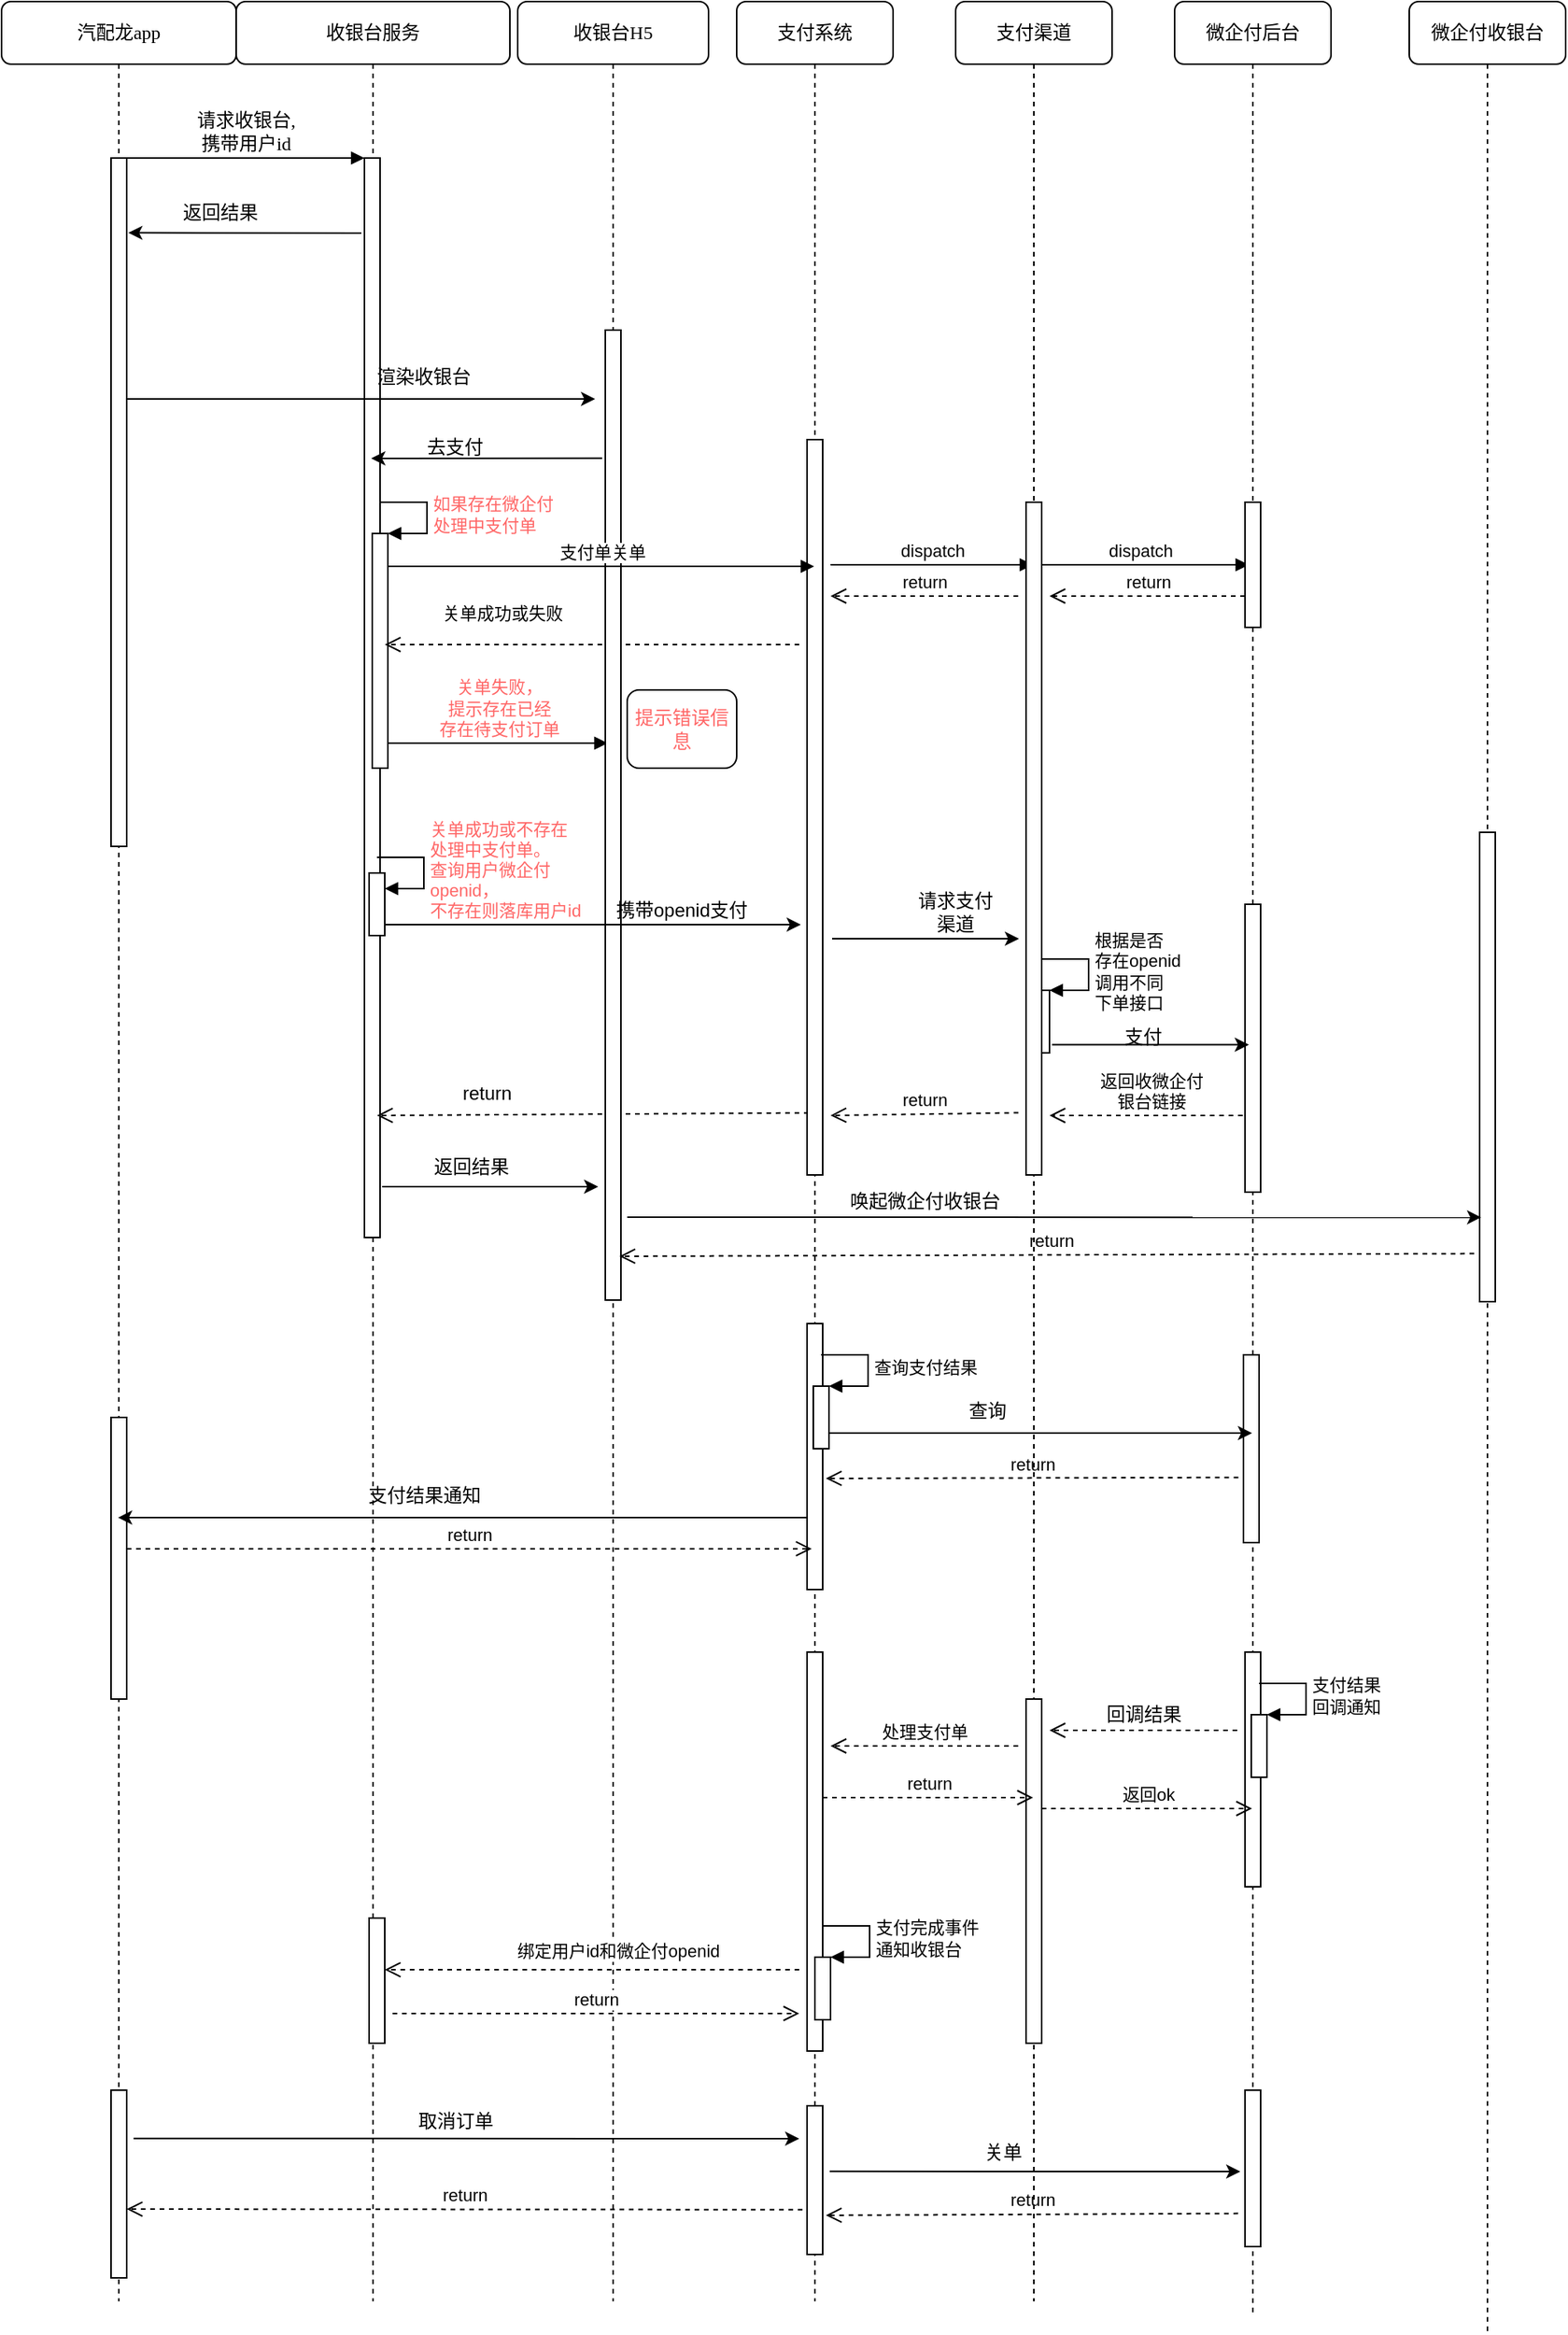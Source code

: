 <mxfile version="20.5.1" type="github">
  <diagram name="Page-1" id="13e1069c-82ec-6db2-03f1-153e76fe0fe0">
    <mxGraphModel dx="1159" dy="542" grid="1" gridSize="10" guides="1" tooltips="1" connect="1" arrows="1" fold="1" page="1" pageScale="1" pageWidth="1100" pageHeight="850" background="none" math="0" shadow="0">
      <root>
        <mxCell id="0" />
        <mxCell id="1" parent="0" />
        <mxCell id="7baba1c4bc27f4b0-2" value="收银台服务" style="shape=umlLifeline;perimeter=lifelinePerimeter;whiteSpace=wrap;html=1;container=1;collapsible=0;recursiveResize=0;outlineConnect=0;rounded=1;shadow=0;comic=0;labelBackgroundColor=none;strokeWidth=1;fontFamily=Verdana;fontSize=12;align=center;" parent="1" vertex="1">
          <mxGeometry x="220" y="80" width="175" height="1470" as="geometry" />
        </mxCell>
        <mxCell id="7baba1c4bc27f4b0-10" value="" style="html=1;points=[];perimeter=orthogonalPerimeter;rounded=0;shadow=0;comic=0;labelBackgroundColor=none;strokeWidth=1;fontFamily=Verdana;fontSize=12;align=center;" parent="7baba1c4bc27f4b0-2" vertex="1">
          <mxGeometry x="82" y="100" width="10" height="690" as="geometry" />
        </mxCell>
        <mxCell id="xyKEQfK3_lfIhWD5vXNs-5" value="渲染收银台" style="text;html=1;strokeColor=none;fillColor=none;align=center;verticalAlign=middle;whiteSpace=wrap;rounded=0;" parent="7baba1c4bc27f4b0-2" vertex="1">
          <mxGeometry x="70" y="225" width="100" height="30" as="geometry" />
        </mxCell>
        <mxCell id="xyKEQfK3_lfIhWD5vXNs-7" value="去支付" style="text;html=1;strokeColor=none;fillColor=none;align=center;verticalAlign=middle;whiteSpace=wrap;rounded=0;" parent="7baba1c4bc27f4b0-2" vertex="1">
          <mxGeometry x="110" y="270" width="60" height="30" as="geometry" />
        </mxCell>
        <mxCell id="xyKEQfK3_lfIhWD5vXNs-12" value="" style="html=1;points=[];perimeter=orthogonalPerimeter;" parent="7baba1c4bc27f4b0-2" vertex="1">
          <mxGeometry x="85" y="557" width="10" height="40" as="geometry" />
        </mxCell>
        <mxCell id="xyKEQfK3_lfIhWD5vXNs-13" value="&lt;font color=&quot;#ff6666&quot;&gt;关单成功或不存在&lt;br&gt;处理中支付单。&lt;br&gt;查询用户微企付&lt;br&gt;openid，&lt;br&gt;不存在则落库用户id&lt;/font&gt;" style="edgeStyle=orthogonalEdgeStyle;html=1;align=left;spacingLeft=2;endArrow=block;rounded=0;entryX=1;entryY=0;" parent="7baba1c4bc27f4b0-2" edge="1">
          <mxGeometry relative="1" as="geometry">
            <mxPoint x="90" y="547" as="sourcePoint" />
            <Array as="points">
              <mxPoint x="120" y="547" />
            </Array>
            <mxPoint x="95" y="567" as="targetPoint" />
          </mxGeometry>
        </mxCell>
        <mxCell id="xyKEQfK3_lfIhWD5vXNs-24" value="" style="html=1;verticalAlign=bottom;endArrow=open;dashed=1;endSize=8;rounded=0;exitX=0.1;exitY=0.744;exitDx=0;exitDy=0;exitPerimeter=0;" parent="7baba1c4bc27f4b0-2" edge="1">
          <mxGeometry relative="1" as="geometry">
            <mxPoint x="366" y="710.32" as="sourcePoint" />
            <mxPoint x="90" y="712" as="targetPoint" />
          </mxGeometry>
        </mxCell>
        <mxCell id="IwaLHwL77LZaqG5Fma9a-1" value="" style="html=1;points=[];perimeter=orthogonalPerimeter;fontColor=#FF6666;" parent="7baba1c4bc27f4b0-2" vertex="1">
          <mxGeometry x="85" y="1225" width="10" height="80" as="geometry" />
        </mxCell>
        <mxCell id="4LSfCPXXrn_912--uWGv-1" value="" style="html=1;points=[];perimeter=orthogonalPerimeter;" parent="7baba1c4bc27f4b0-2" vertex="1">
          <mxGeometry x="87" y="340" width="10" height="150" as="geometry" />
        </mxCell>
        <mxCell id="4LSfCPXXrn_912--uWGv-2" value="&lt;font color=&quot;#ff6666&quot;&gt;如果存在微企付&lt;br&gt;处理中支付单&lt;/font&gt;" style="edgeStyle=orthogonalEdgeStyle;html=1;align=left;spacingLeft=2;endArrow=block;rounded=0;entryX=1;entryY=0;" parent="7baba1c4bc27f4b0-2" target="4LSfCPXXrn_912--uWGv-1" edge="1">
          <mxGeometry relative="1" as="geometry">
            <mxPoint x="92" y="320" as="sourcePoint" />
            <Array as="points">
              <mxPoint x="122" y="320" />
            </Array>
          </mxGeometry>
        </mxCell>
        <mxCell id="4LSfCPXXrn_912--uWGv-9" value="关单成功或失败" style="html=1;verticalAlign=bottom;endArrow=open;dashed=1;endSize=8;rounded=0;" parent="7baba1c4bc27f4b0-2" edge="1">
          <mxGeometry x="0.434" y="-11" relative="1" as="geometry">
            <mxPoint x="360" y="411" as="sourcePoint" />
            <mxPoint x="95" y="411" as="targetPoint" />
            <mxPoint as="offset" />
          </mxGeometry>
        </mxCell>
        <mxCell id="4LSfCPXXrn_912--uWGv-10" value="&lt;font color=&quot;#ff6666&quot;&gt;关单失败，&lt;br&gt;提示存在已经&lt;br&gt;存在待支付订单&lt;/font&gt;" style="html=1;verticalAlign=bottom;endArrow=block;rounded=0;" parent="7baba1c4bc27f4b0-2" edge="1">
          <mxGeometry width="80" relative="1" as="geometry">
            <mxPoint x="97" y="474" as="sourcePoint" />
            <mxPoint x="237.5" y="474" as="targetPoint" />
          </mxGeometry>
        </mxCell>
        <mxCell id="7baba1c4bc27f4b0-3" value="收银台H5" style="shape=umlLifeline;perimeter=lifelinePerimeter;whiteSpace=wrap;html=1;container=1;collapsible=0;recursiveResize=0;outlineConnect=0;rounded=1;shadow=0;comic=0;labelBackgroundColor=none;strokeWidth=1;fontFamily=Verdana;fontSize=12;align=center;" parent="1" vertex="1">
          <mxGeometry x="400" y="80" width="122" height="1470" as="geometry" />
        </mxCell>
        <mxCell id="7baba1c4bc27f4b0-13" value="" style="html=1;points=[];perimeter=orthogonalPerimeter;rounded=0;shadow=0;comic=0;labelBackgroundColor=none;strokeWidth=1;fontFamily=Verdana;fontSize=12;align=center;" parent="7baba1c4bc27f4b0-3" vertex="1">
          <mxGeometry x="56" y="210" width="10" height="620" as="geometry" />
        </mxCell>
        <mxCell id="xyKEQfK3_lfIhWD5vXNs-34" value="&lt;font color=&quot;#000000&quot;&gt;return&lt;/font&gt;" style="html=1;verticalAlign=bottom;endArrow=open;dashed=1;endSize=8;rounded=0;fontColor=#FF6666;exitX=-0.247;exitY=0.949;exitDx=0;exitDy=0;exitPerimeter=0;" parent="7baba1c4bc27f4b0-3" edge="1">
          <mxGeometry relative="1" as="geometry">
            <mxPoint x="617.53" y="800.27" as="sourcePoint" />
            <mxPoint x="65" y="802" as="targetPoint" />
          </mxGeometry>
        </mxCell>
        <mxCell id="xyKEQfK3_lfIhWD5vXNs-63" value="" style="html=1;verticalAlign=bottom;endArrow=open;dashed=1;endSize=8;rounded=0;fontColor=#FF6666;entryX=1;entryY=0.363;entryDx=0;entryDy=0;entryPerimeter=0;" parent="7baba1c4bc27f4b0-3" edge="1">
          <mxGeometry relative="1" as="geometry">
            <mxPoint x="180" y="1258" as="sourcePoint" />
            <mxPoint x="-85" y="1258.04" as="targetPoint" />
          </mxGeometry>
        </mxCell>
        <mxCell id="GGXnZ2PZDXj9v8e5pTdY-3" value="绑定用户id和微企付openid" style="edgeLabel;html=1;align=center;verticalAlign=middle;resizable=0;points=[];" vertex="1" connectable="0" parent="xyKEQfK3_lfIhWD5vXNs-63">
          <mxGeometry x="-0.23" y="-1" relative="1" as="geometry">
            <mxPoint x="-14" y="-11" as="offset" />
          </mxGeometry>
        </mxCell>
        <mxCell id="7baba1c4bc27f4b0-4" value="支付系统" style="shape=umlLifeline;perimeter=lifelinePerimeter;whiteSpace=wrap;html=1;container=1;collapsible=0;recursiveResize=0;outlineConnect=0;rounded=1;shadow=0;comic=0;labelBackgroundColor=none;strokeWidth=1;fontFamily=Verdana;fontSize=12;align=center;" parent="1" vertex="1">
          <mxGeometry x="540" y="80" width="100" height="1470" as="geometry" />
        </mxCell>
        <mxCell id="xyKEQfK3_lfIhWD5vXNs-14" value="" style="endArrow=classic;html=1;rounded=0;" parent="7baba1c4bc27f4b0-4" edge="1">
          <mxGeometry width="50" height="50" relative="1" as="geometry">
            <mxPoint x="61" y="599" as="sourcePoint" />
            <mxPoint x="180.5" y="599" as="targetPoint" />
          </mxGeometry>
        </mxCell>
        <mxCell id="xyKEQfK3_lfIhWD5vXNs-23" value="return" style="html=1;verticalAlign=bottom;endArrow=open;dashed=1;endSize=8;rounded=0;exitX=-0.488;exitY=0.673;exitDx=0;exitDy=0;exitPerimeter=0;" parent="7baba1c4bc27f4b0-4" edge="1">
          <mxGeometry relative="1" as="geometry">
            <mxPoint x="180.12" y="710.25" as="sourcePoint" />
            <mxPoint x="60" y="712" as="targetPoint" />
          </mxGeometry>
        </mxCell>
        <mxCell id="xyKEQfK3_lfIhWD5vXNs-37" value="" style="html=1;points=[];perimeter=orthogonalPerimeter;fontColor=#000000;" parent="7baba1c4bc27f4b0-4" vertex="1">
          <mxGeometry x="45" y="845" width="10" height="170" as="geometry" />
        </mxCell>
        <mxCell id="xyKEQfK3_lfIhWD5vXNs-38" value="" style="html=1;points=[];perimeter=orthogonalPerimeter;fontColor=#000000;" parent="7baba1c4bc27f4b0-4" vertex="1">
          <mxGeometry x="49" y="885" width="10" height="40" as="geometry" />
        </mxCell>
        <mxCell id="xyKEQfK3_lfIhWD5vXNs-39" value="查询支付结果" style="edgeStyle=orthogonalEdgeStyle;html=1;align=left;spacingLeft=2;endArrow=block;rounded=0;entryX=1;entryY=0;fontColor=#000000;" parent="7baba1c4bc27f4b0-4" target="xyKEQfK3_lfIhWD5vXNs-38" edge="1">
          <mxGeometry relative="1" as="geometry">
            <mxPoint x="54" y="865" as="sourcePoint" />
            <Array as="points">
              <mxPoint x="84" y="865" />
            </Array>
          </mxGeometry>
        </mxCell>
        <mxCell id="xyKEQfK3_lfIhWD5vXNs-43" value="return" style="html=1;verticalAlign=bottom;endArrow=open;dashed=1;endSize=8;rounded=0;fontColor=#000000;exitX=-0.324;exitY=0.653;exitDx=0;exitDy=0;exitPerimeter=0;" parent="7baba1c4bc27f4b0-4" source="xyKEQfK3_lfIhWD5vXNs-40" edge="1">
          <mxGeometry relative="1" as="geometry">
            <mxPoint x="137" y="944" as="sourcePoint" />
            <mxPoint x="57" y="944" as="targetPoint" />
          </mxGeometry>
        </mxCell>
        <mxCell id="xyKEQfK3_lfIhWD5vXNs-53" value="" style="html=1;points=[];perimeter=orthogonalPerimeter;fontColor=#000000;" parent="7baba1c4bc27f4b0-4" vertex="1">
          <mxGeometry x="45" y="1055" width="10" height="255" as="geometry" />
        </mxCell>
        <mxCell id="xyKEQfK3_lfIhWD5vXNs-54" value="" style="html=1;verticalAlign=bottom;endArrow=open;dashed=1;endSize=8;rounded=0;fontColor=#000000;" parent="7baba1c4bc27f4b0-4" edge="1">
          <mxGeometry relative="1" as="geometry">
            <mxPoint x="320" y="1105" as="sourcePoint" />
            <mxPoint x="200" y="1105" as="targetPoint" />
          </mxGeometry>
        </mxCell>
        <mxCell id="xyKEQfK3_lfIhWD5vXNs-57" value="处理支付单" style="html=1;verticalAlign=bottom;endArrow=open;dashed=1;endSize=8;rounded=0;fontColor=#000000;" parent="7baba1c4bc27f4b0-4" edge="1">
          <mxGeometry relative="1" as="geometry">
            <mxPoint x="180" y="1115" as="sourcePoint" />
            <mxPoint x="60" y="1115" as="targetPoint" />
          </mxGeometry>
        </mxCell>
        <mxCell id="xyKEQfK3_lfIhWD5vXNs-68" value="" style="html=1;points=[];perimeter=orthogonalPerimeter;fontColor=#000000;" parent="7baba1c4bc27f4b0-4" vertex="1">
          <mxGeometry x="45" y="1345" width="10" height="95" as="geometry" />
        </mxCell>
        <mxCell id="xyKEQfK3_lfIhWD5vXNs-73" value="return" style="html=1;verticalAlign=bottom;endArrow=open;dashed=1;endSize=8;rounded=0;fontColor=#000000;exitX=-0.138;exitY=0.688;exitDx=0;exitDy=0;exitPerimeter=0;" parent="7baba1c4bc27f4b0-4" edge="1">
          <mxGeometry relative="1" as="geometry">
            <mxPoint x="320.62" y="1413.8" as="sourcePoint" />
            <mxPoint x="57" y="1415" as="targetPoint" />
          </mxGeometry>
        </mxCell>
        <mxCell id="4LSfCPXXrn_912--uWGv-4" value="dispatch" style="html=1;verticalAlign=bottom;endArrow=block;rounded=0;" parent="7baba1c4bc27f4b0-4" target="7baba1c4bc27f4b0-5" edge="1">
          <mxGeometry width="80" relative="1" as="geometry">
            <mxPoint x="60" y="360" as="sourcePoint" />
            <mxPoint x="140" y="360" as="targetPoint" />
          </mxGeometry>
        </mxCell>
        <mxCell id="4LSfCPXXrn_912--uWGv-8" value="return" style="html=1;verticalAlign=bottom;endArrow=open;dashed=1;endSize=8;rounded=0;" parent="7baba1c4bc27f4b0-4" edge="1">
          <mxGeometry relative="1" as="geometry">
            <mxPoint x="180" y="380" as="sourcePoint" />
            <mxPoint x="60" y="380" as="targetPoint" />
          </mxGeometry>
        </mxCell>
        <mxCell id="GGXnZ2PZDXj9v8e5pTdY-1" value="" style="html=1;points=[];perimeter=orthogonalPerimeter;" vertex="1" parent="7baba1c4bc27f4b0-4">
          <mxGeometry x="50" y="1250" width="10" height="40" as="geometry" />
        </mxCell>
        <mxCell id="GGXnZ2PZDXj9v8e5pTdY-2" value="支付完成事件&lt;br&gt;通知收银台" style="edgeStyle=orthogonalEdgeStyle;html=1;align=left;spacingLeft=2;endArrow=block;rounded=0;entryX=1;entryY=0;" edge="1" target="GGXnZ2PZDXj9v8e5pTdY-1" parent="7baba1c4bc27f4b0-4">
          <mxGeometry relative="1" as="geometry">
            <mxPoint x="55" y="1230" as="sourcePoint" />
            <Array as="points">
              <mxPoint x="85" y="1230" />
            </Array>
          </mxGeometry>
        </mxCell>
        <mxCell id="7baba1c4bc27f4b0-5" value="支付渠道" style="shape=umlLifeline;perimeter=lifelinePerimeter;whiteSpace=wrap;html=1;container=1;collapsible=0;recursiveResize=0;outlineConnect=0;rounded=1;shadow=0;comic=0;labelBackgroundColor=none;strokeWidth=1;fontFamily=Verdana;fontSize=12;align=center;" parent="1" vertex="1">
          <mxGeometry x="680" y="80" width="100" height="1470" as="geometry" />
        </mxCell>
        <mxCell id="xyKEQfK3_lfIhWD5vXNs-15" value="" style="html=1;points=[];perimeter=orthogonalPerimeter;" parent="7baba1c4bc27f4b0-5" vertex="1">
          <mxGeometry x="50" y="632" width="10" height="40" as="geometry" />
        </mxCell>
        <mxCell id="xyKEQfK3_lfIhWD5vXNs-16" value="根据是否&lt;br&gt;存在openid&lt;br&gt;调用不同&lt;br&gt;下单接口&lt;br&gt;" style="edgeStyle=orthogonalEdgeStyle;html=1;align=left;spacingLeft=2;endArrow=block;rounded=0;entryX=1;entryY=0;" parent="7baba1c4bc27f4b0-5" target="xyKEQfK3_lfIhWD5vXNs-15" edge="1">
          <mxGeometry relative="1" as="geometry">
            <mxPoint x="55" y="612" as="sourcePoint" />
            <Array as="points">
              <mxPoint x="85" y="612" />
            </Array>
          </mxGeometry>
        </mxCell>
        <mxCell id="xyKEQfK3_lfIhWD5vXNs-22" value="返回收微企付&lt;br&gt;银台链接" style="html=1;verticalAlign=bottom;endArrow=open;dashed=1;endSize=8;rounded=0;" parent="7baba1c4bc27f4b0-5" edge="1">
          <mxGeometry relative="1" as="geometry">
            <mxPoint x="189.5" y="712" as="sourcePoint" />
            <mxPoint x="60" y="712" as="targetPoint" />
          </mxGeometry>
        </mxCell>
        <mxCell id="xyKEQfK3_lfIhWD5vXNs-55" value="" style="html=1;points=[];perimeter=orthogonalPerimeter;fontColor=#000000;" parent="7baba1c4bc27f4b0-5" vertex="1">
          <mxGeometry x="45" y="1085" width="10" height="220" as="geometry" />
        </mxCell>
        <mxCell id="4LSfCPXXrn_912--uWGv-6" value="dispatch" style="html=1;verticalAlign=bottom;endArrow=block;rounded=0;" parent="7baba1c4bc27f4b0-5" edge="1">
          <mxGeometry width="80" relative="1" as="geometry">
            <mxPoint x="48" y="360" as="sourcePoint" />
            <mxPoint x="187.5" y="360" as="targetPoint" />
          </mxGeometry>
        </mxCell>
        <mxCell id="4LSfCPXXrn_912--uWGv-7" value="return" style="html=1;verticalAlign=bottom;endArrow=open;dashed=1;endSize=8;rounded=0;exitX=0;exitY=0.75;exitDx=0;exitDy=0;exitPerimeter=0;" parent="7baba1c4bc27f4b0-5" source="4LSfCPXXrn_912--uWGv-5" edge="1">
          <mxGeometry relative="1" as="geometry">
            <mxPoint x="140" y="380" as="sourcePoint" />
            <mxPoint x="60" y="380" as="targetPoint" />
          </mxGeometry>
        </mxCell>
        <mxCell id="7baba1c4bc27f4b0-6" value="微企付后台" style="shape=umlLifeline;perimeter=lifelinePerimeter;whiteSpace=wrap;html=1;container=1;collapsible=0;recursiveResize=0;outlineConnect=0;rounded=1;shadow=0;comic=0;labelBackgroundColor=none;strokeWidth=1;fontFamily=Verdana;fontSize=12;align=center;" parent="1" vertex="1">
          <mxGeometry x="820" y="80" width="100" height="1480" as="geometry" />
        </mxCell>
        <mxCell id="xyKEQfK3_lfIhWD5vXNs-17" value="" style="html=1;points=[];perimeter=orthogonalPerimeter;" parent="7baba1c4bc27f4b0-6" vertex="1">
          <mxGeometry x="45" y="577" width="10" height="184" as="geometry" />
        </mxCell>
        <mxCell id="xyKEQfK3_lfIhWD5vXNs-40" value="" style="html=1;points=[];perimeter=orthogonalPerimeter;fontColor=#000000;" parent="7baba1c4bc27f4b0-6" vertex="1">
          <mxGeometry x="44" y="865" width="10" height="120" as="geometry" />
        </mxCell>
        <mxCell id="xyKEQfK3_lfIhWD5vXNs-48" value="" style="html=1;points=[];perimeter=orthogonalPerimeter;fontColor=#000000;" parent="7baba1c4bc27f4b0-6" vertex="1">
          <mxGeometry x="45" y="1055" width="10" height="150" as="geometry" />
        </mxCell>
        <mxCell id="xyKEQfK3_lfIhWD5vXNs-51" value="" style="html=1;points=[];perimeter=orthogonalPerimeter;fontColor=#000000;" parent="7baba1c4bc27f4b0-6" vertex="1">
          <mxGeometry x="49" y="1095" width="10" height="40" as="geometry" />
        </mxCell>
        <mxCell id="xyKEQfK3_lfIhWD5vXNs-52" value="支付结果&lt;br&gt;回调通知" style="edgeStyle=orthogonalEdgeStyle;html=1;align=left;spacingLeft=2;endArrow=block;rounded=0;entryX=1;entryY=0;fontColor=#000000;" parent="7baba1c4bc27f4b0-6" target="xyKEQfK3_lfIhWD5vXNs-51" edge="1">
          <mxGeometry relative="1" as="geometry">
            <mxPoint x="54" y="1075" as="sourcePoint" />
            <Array as="points">
              <mxPoint x="84" y="1075" />
            </Array>
          </mxGeometry>
        </mxCell>
        <mxCell id="xyKEQfK3_lfIhWD5vXNs-65" value="" style="html=1;points=[];perimeter=orthogonalPerimeter;fontColor=#000000;" parent="7baba1c4bc27f4b0-6" vertex="1">
          <mxGeometry x="45" y="1335" width="10" height="100" as="geometry" />
        </mxCell>
        <mxCell id="4LSfCPXXrn_912--uWGv-5" value="" style="html=1;points=[];perimeter=orthogonalPerimeter;" parent="7baba1c4bc27f4b0-6" vertex="1">
          <mxGeometry x="45" y="320" width="10" height="80" as="geometry" />
        </mxCell>
        <mxCell id="7baba1c4bc27f4b0-8" value="汽配龙app" style="shape=umlLifeline;perimeter=lifelinePerimeter;whiteSpace=wrap;html=1;container=1;collapsible=0;recursiveResize=0;outlineConnect=0;rounded=1;shadow=0;comic=0;labelBackgroundColor=none;strokeWidth=1;fontFamily=Verdana;fontSize=12;align=center;" parent="1" vertex="1">
          <mxGeometry x="70" y="80" width="150" height="1470" as="geometry" />
        </mxCell>
        <mxCell id="7baba1c4bc27f4b0-9" value="" style="html=1;points=[];perimeter=orthogonalPerimeter;rounded=0;shadow=0;comic=0;labelBackgroundColor=none;strokeWidth=1;fontFamily=Verdana;fontSize=12;align=center;" parent="7baba1c4bc27f4b0-8" vertex="1">
          <mxGeometry x="70" y="100" width="10" height="440" as="geometry" />
        </mxCell>
        <mxCell id="xyKEQfK3_lfIhWD5vXNs-3" value="返回结果" style="text;html=1;strokeColor=none;fillColor=none;align=center;verticalAlign=middle;whiteSpace=wrap;rounded=0;" parent="7baba1c4bc27f4b0-8" vertex="1">
          <mxGeometry x="110" y="120" width="60" height="30" as="geometry" />
        </mxCell>
        <mxCell id="xyKEQfK3_lfIhWD5vXNs-44" value="" style="html=1;points=[];perimeter=orthogonalPerimeter;fontColor=#000000;" parent="7baba1c4bc27f4b0-8" vertex="1">
          <mxGeometry x="70" y="905" width="10" height="180" as="geometry" />
        </mxCell>
        <mxCell id="xyKEQfK3_lfIhWD5vXNs-67" value="" style="html=1;points=[];perimeter=orthogonalPerimeter;fontColor=#000000;" parent="7baba1c4bc27f4b0-8" vertex="1">
          <mxGeometry x="70" y="1335" width="10" height="120" as="geometry" />
        </mxCell>
        <mxCell id="xyKEQfK3_lfIhWD5vXNs-74" value="return" style="html=1;verticalAlign=bottom;endArrow=open;dashed=1;endSize=8;rounded=0;fontColor=#000000;exitX=-0.292;exitY=0.755;exitDx=0;exitDy=0;exitPerimeter=0;" parent="7baba1c4bc27f4b0-8" edge="1">
          <mxGeometry relative="1" as="geometry">
            <mxPoint x="512.08" y="1411.4" as="sourcePoint" />
            <mxPoint x="80" y="1411" as="targetPoint" />
          </mxGeometry>
        </mxCell>
        <mxCell id="7baba1c4bc27f4b0-16" value="" style="html=1;points=[];perimeter=orthogonalPerimeter;rounded=0;shadow=0;comic=0;labelBackgroundColor=none;strokeWidth=1;fontFamily=Verdana;fontSize=12;align=center;" parent="1" vertex="1">
          <mxGeometry x="585" y="360" width="10" height="470" as="geometry" />
        </mxCell>
        <mxCell id="7baba1c4bc27f4b0-19" value="" style="html=1;points=[];perimeter=orthogonalPerimeter;rounded=0;shadow=0;comic=0;labelBackgroundColor=none;strokeWidth=1;fontFamily=Verdana;fontSize=12;align=center;" parent="1" vertex="1">
          <mxGeometry x="725" y="400" width="10" height="430" as="geometry" />
        </mxCell>
        <mxCell id="7baba1c4bc27f4b0-11" value="请求收银台,&lt;br&gt;携带用户id" style="html=1;verticalAlign=bottom;endArrow=block;entryX=0;entryY=0;labelBackgroundColor=none;fontFamily=Verdana;fontSize=12;edgeStyle=elbowEdgeStyle;elbow=vertical;" parent="1" source="7baba1c4bc27f4b0-9" target="7baba1c4bc27f4b0-10" edge="1">
          <mxGeometry relative="1" as="geometry">
            <mxPoint x="220" y="190" as="sourcePoint" />
          </mxGeometry>
        </mxCell>
        <mxCell id="xyKEQfK3_lfIhWD5vXNs-1" value="" style="endArrow=classic;html=1;rounded=0;entryX=1;entryY=0.07;entryDx=0;entryDy=0;entryPerimeter=0;" parent="1" edge="1">
          <mxGeometry width="50" height="50" relative="1" as="geometry">
            <mxPoint x="300" y="228" as="sourcePoint" />
            <mxPoint x="151" y="227.8" as="targetPoint" />
          </mxGeometry>
        </mxCell>
        <mxCell id="xyKEQfK3_lfIhWD5vXNs-4" value="" style="endArrow=classic;html=1;rounded=0;" parent="1" edge="1">
          <mxGeometry width="50" height="50" relative="1" as="geometry">
            <mxPoint x="150" y="334" as="sourcePoint" />
            <mxPoint x="449.5" y="334" as="targetPoint" />
          </mxGeometry>
        </mxCell>
        <mxCell id="xyKEQfK3_lfIhWD5vXNs-6" value="" style="endArrow=classic;html=1;rounded=0;exitX=-0.2;exitY=0.132;exitDx=0;exitDy=0;exitPerimeter=0;" parent="1" source="7baba1c4bc27f4b0-13" edge="1">
          <mxGeometry width="50" height="50" relative="1" as="geometry">
            <mxPoint x="442" y="372" as="sourcePoint" />
            <mxPoint x="306.324" y="372" as="targetPoint" />
          </mxGeometry>
        </mxCell>
        <mxCell id="xyKEQfK3_lfIhWD5vXNs-9" value="" style="endArrow=classic;html=1;rounded=0;" parent="1" edge="1">
          <mxGeometry width="50" height="50" relative="1" as="geometry">
            <mxPoint x="315" y="670" as="sourcePoint" />
            <mxPoint x="581" y="670" as="targetPoint" />
          </mxGeometry>
        </mxCell>
        <mxCell id="xyKEQfK3_lfIhWD5vXNs-11" value="携带openid支付" style="text;html=1;strokeColor=none;fillColor=none;align=center;verticalAlign=middle;whiteSpace=wrap;rounded=0;" parent="1" vertex="1">
          <mxGeometry x="455" y="646" width="100" height="30" as="geometry" />
        </mxCell>
        <mxCell id="xyKEQfK3_lfIhWD5vXNs-18" value="" style="endArrow=classic;html=1;rounded=0;exitX=1.365;exitY=0.694;exitDx=0;exitDy=0;exitPerimeter=0;" parent="1" edge="1">
          <mxGeometry width="50" height="50" relative="1" as="geometry">
            <mxPoint x="741.65" y="746.76" as="sourcePoint" />
            <mxPoint x="867.5" y="746.76" as="targetPoint" />
          </mxGeometry>
        </mxCell>
        <mxCell id="xyKEQfK3_lfIhWD5vXNs-19" value="支付" style="text;html=1;strokeColor=none;fillColor=none;align=center;verticalAlign=middle;whiteSpace=wrap;rounded=0;" parent="1" vertex="1">
          <mxGeometry x="770" y="727" width="60" height="30" as="geometry" />
        </mxCell>
        <mxCell id="xyKEQfK3_lfIhWD5vXNs-21" value="请求支付渠道" style="text;html=1;strokeColor=none;fillColor=none;align=center;verticalAlign=middle;whiteSpace=wrap;rounded=0;" parent="1" vertex="1">
          <mxGeometry x="650" y="647" width="60" height="30" as="geometry" />
        </mxCell>
        <mxCell id="xyKEQfK3_lfIhWD5vXNs-27" value="return" style="text;html=1;align=center;verticalAlign=middle;resizable=0;points=[];autosize=1;strokeColor=none;fillColor=none;" parent="1" vertex="1">
          <mxGeometry x="355" y="768" width="50" height="20" as="geometry" />
        </mxCell>
        <mxCell id="xyKEQfK3_lfIhWD5vXNs-28" value="" style="endArrow=classic;html=1;rounded=0;entryX=-0.253;entryY=0.93;entryDx=0;entryDy=0;entryPerimeter=0;" parent="1" edge="1">
          <mxGeometry width="50" height="50" relative="1" as="geometry">
            <mxPoint x="313.324" y="837.5" as="sourcePoint" />
            <mxPoint x="451.47" y="837.5" as="targetPoint" />
          </mxGeometry>
        </mxCell>
        <mxCell id="xyKEQfK3_lfIhWD5vXNs-29" value="返回结果" style="text;html=1;align=center;verticalAlign=middle;resizable=0;points=[];autosize=1;strokeColor=none;fillColor=none;" parent="1" vertex="1">
          <mxGeometry x="340" y="815" width="60" height="20" as="geometry" />
        </mxCell>
        <mxCell id="xyKEQfK3_lfIhWD5vXNs-30" value="微企付收银台" style="shape=umlLifeline;perimeter=lifelinePerimeter;whiteSpace=wrap;html=1;container=1;collapsible=0;recursiveResize=0;outlineConnect=0;rounded=1;shadow=0;comic=0;labelBackgroundColor=none;strokeWidth=1;fontFamily=Verdana;fontSize=12;align=center;" parent="1" vertex="1">
          <mxGeometry x="970" y="80" width="100" height="1490" as="geometry" />
        </mxCell>
        <mxCell id="xyKEQfK3_lfIhWD5vXNs-31" value="" style="html=1;points=[];perimeter=orthogonalPerimeter;" parent="xyKEQfK3_lfIhWD5vXNs-30" vertex="1">
          <mxGeometry x="45" y="531" width="10" height="300" as="geometry" />
        </mxCell>
        <mxCell id="xyKEQfK3_lfIhWD5vXNs-32" value="" style="endArrow=classic;html=1;rounded=0;entryX=0.5;entryY=0.87;entryDx=0;entryDy=0;entryPerimeter=0;" parent="1" edge="1">
          <mxGeometry width="50" height="50" relative="1" as="geometry">
            <mxPoint x="470" y="857" as="sourcePoint" />
            <mxPoint x="1016" y="857.1" as="targetPoint" />
          </mxGeometry>
        </mxCell>
        <mxCell id="xyKEQfK3_lfIhWD5vXNs-33" value="唤起微企付收银台" style="text;html=1;align=center;verticalAlign=middle;resizable=0;points=[];autosize=1;strokeColor=none;fillColor=none;" parent="1" vertex="1">
          <mxGeometry x="605" y="837" width="110" height="20" as="geometry" />
        </mxCell>
        <mxCell id="xyKEQfK3_lfIhWD5vXNs-41" value="" style="endArrow=classic;html=1;rounded=0;fontColor=#000000;" parent="1" edge="1">
          <mxGeometry width="50" height="50" relative="1" as="geometry">
            <mxPoint x="599" y="995.0" as="sourcePoint" />
            <mxPoint x="869.5" y="995.0" as="targetPoint" />
          </mxGeometry>
        </mxCell>
        <mxCell id="xyKEQfK3_lfIhWD5vXNs-42" value="查询" style="text;html=1;align=center;verticalAlign=middle;resizable=0;points=[];autosize=1;strokeColor=none;fillColor=none;fontColor=#000000;" parent="1" vertex="1">
          <mxGeometry x="680" y="971" width="40" height="20" as="geometry" />
        </mxCell>
        <mxCell id="xyKEQfK3_lfIhWD5vXNs-45" value="" style="endArrow=classic;html=1;rounded=0;fontColor=#000000;exitX=-0.016;exitY=0.943;exitDx=0;exitDy=0;exitPerimeter=0;" parent="1" edge="1">
          <mxGeometry width="50" height="50" relative="1" as="geometry">
            <mxPoint x="584.84" y="1049.02" as="sourcePoint" />
            <mxPoint x="144.447" y="1049.02" as="targetPoint" />
          </mxGeometry>
        </mxCell>
        <mxCell id="xyKEQfK3_lfIhWD5vXNs-46" value="支付结果通知" style="text;html=1;align=center;verticalAlign=middle;resizable=0;points=[];autosize=1;strokeColor=none;fillColor=none;fontColor=#000000;" parent="1" vertex="1">
          <mxGeometry x="295" y="1025" width="90" height="20" as="geometry" />
        </mxCell>
        <mxCell id="xyKEQfK3_lfIhWD5vXNs-47" value="return" style="html=1;verticalAlign=bottom;endArrow=open;dashed=1;endSize=8;rounded=0;fontColor=#000000;entryX=0.5;entryY=0.933;entryDx=0;entryDy=0;entryPerimeter=0;" parent="1" edge="1">
          <mxGeometry relative="1" as="geometry">
            <mxPoint x="150" y="1069" as="sourcePoint" />
            <mxPoint x="588" y="1068.95" as="targetPoint" />
          </mxGeometry>
        </mxCell>
        <mxCell id="xyKEQfK3_lfIhWD5vXNs-56" value="回调结果" style="text;html=1;align=center;verticalAlign=middle;resizable=0;points=[];autosize=1;strokeColor=none;fillColor=none;fontColor=#000000;" parent="1" vertex="1">
          <mxGeometry x="770" y="1165" width="60" height="20" as="geometry" />
        </mxCell>
        <mxCell id="xyKEQfK3_lfIhWD5vXNs-58" value="return" style="html=1;verticalAlign=bottom;endArrow=open;dashed=1;endSize=8;rounded=0;fontColor=#000000;" parent="1" edge="1">
          <mxGeometry relative="1" as="geometry">
            <mxPoint x="595" y="1228.0" as="sourcePoint" />
            <mxPoint x="729.5" y="1228.0" as="targetPoint" />
          </mxGeometry>
        </mxCell>
        <mxCell id="xyKEQfK3_lfIhWD5vXNs-59" value="返回ok" style="html=1;verticalAlign=bottom;endArrow=open;dashed=1;endSize=8;rounded=0;fontColor=#000000;" parent="1" edge="1">
          <mxGeometry relative="1" as="geometry">
            <mxPoint x="735" y="1235.0" as="sourcePoint" />
            <mxPoint x="869.5" y="1235.0" as="targetPoint" />
          </mxGeometry>
        </mxCell>
        <mxCell id="xyKEQfK3_lfIhWD5vXNs-64" value="&lt;font color=&quot;#000000&quot;&gt;return&lt;/font&gt;" style="html=1;verticalAlign=bottom;endArrow=open;dashed=1;endSize=8;rounded=0;fontColor=#FF6666;" parent="1" edge="1">
          <mxGeometry relative="1" as="geometry">
            <mxPoint x="320" y="1366" as="sourcePoint" />
            <mxPoint x="580" y="1366" as="targetPoint" />
          </mxGeometry>
        </mxCell>
        <mxCell id="xyKEQfK3_lfIhWD5vXNs-69" value="" style="endArrow=classic;html=1;rounded=0;fontColor=#000000;exitX=1.438;exitY=0.399;exitDx=0;exitDy=0;exitPerimeter=0;" parent="1" edge="1">
          <mxGeometry width="50" height="50" relative="1" as="geometry">
            <mxPoint x="154.38" y="1445.88" as="sourcePoint" />
            <mxPoint x="580" y="1446" as="targetPoint" />
          </mxGeometry>
        </mxCell>
        <mxCell id="xyKEQfK3_lfIhWD5vXNs-70" value="取消订单" style="text;html=1;align=center;verticalAlign=middle;resizable=0;points=[];autosize=1;strokeColor=none;fillColor=none;fontColor=#000000;" parent="1" vertex="1">
          <mxGeometry x="330" y="1425" width="60" height="20" as="geometry" />
        </mxCell>
        <mxCell id="xyKEQfK3_lfIhWD5vXNs-71" value="" style="endArrow=classic;html=1;rounded=0;fontColor=#000000;exitX=1.246;exitY=0.524;exitDx=0;exitDy=0;exitPerimeter=0;" parent="1" edge="1">
          <mxGeometry width="50" height="50" relative="1" as="geometry">
            <mxPoint x="599.46" y="1466.92" as="sourcePoint" />
            <mxPoint x="862" y="1467" as="targetPoint" />
          </mxGeometry>
        </mxCell>
        <mxCell id="xyKEQfK3_lfIhWD5vXNs-72" value="关单" style="text;html=1;align=center;verticalAlign=middle;resizable=0;points=[];autosize=1;strokeColor=none;fillColor=none;fontColor=#000000;" parent="1" vertex="1">
          <mxGeometry x="690" y="1445" width="40" height="20" as="geometry" />
        </mxCell>
        <mxCell id="4LSfCPXXrn_912--uWGv-3" value="支付单关单" style="html=1;verticalAlign=bottom;endArrow=block;rounded=0;exitX=1;exitY=0.5;exitDx=0;exitDy=0;exitPerimeter=0;" parent="1" edge="1">
          <mxGeometry width="80" relative="1" as="geometry">
            <mxPoint x="317" y="441" as="sourcePoint" />
            <mxPoint x="589.5" y="441" as="targetPoint" />
          </mxGeometry>
        </mxCell>
        <mxCell id="4LSfCPXXrn_912--uWGv-14" value="提示错误信息" style="rounded=1;whiteSpace=wrap;html=1;fontColor=#FF6666;" parent="1" vertex="1">
          <mxGeometry x="470" y="520" width="70" height="50" as="geometry" />
        </mxCell>
      </root>
    </mxGraphModel>
  </diagram>
</mxfile>
